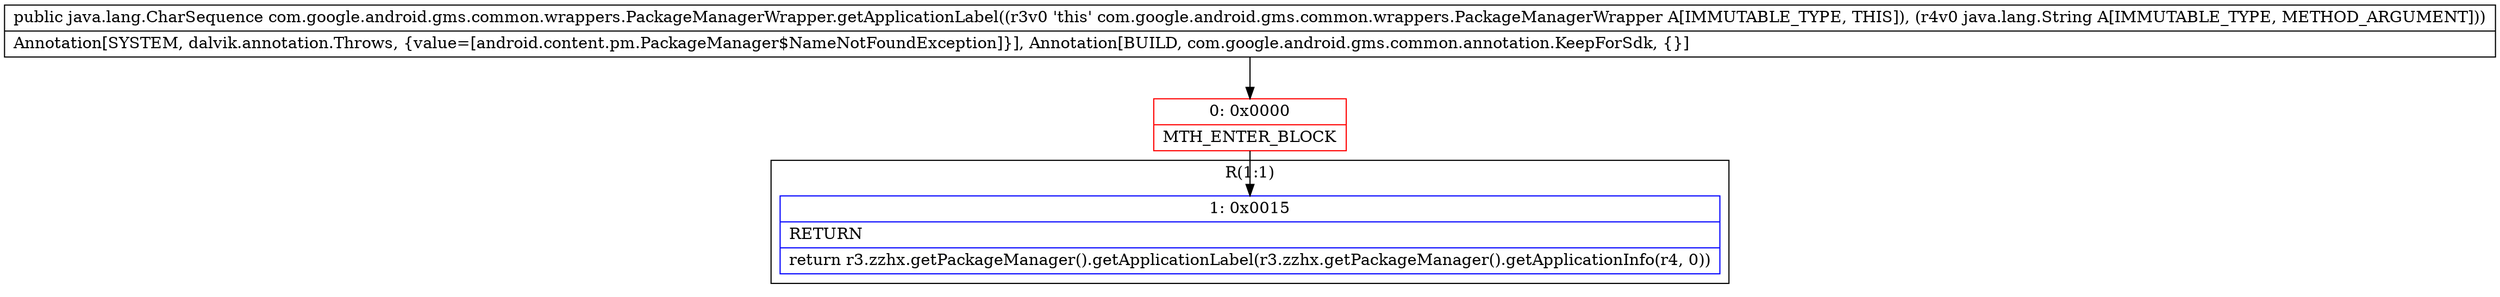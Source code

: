 digraph "CFG forcom.google.android.gms.common.wrappers.PackageManagerWrapper.getApplicationLabel(Ljava\/lang\/String;)Ljava\/lang\/CharSequence;" {
subgraph cluster_Region_1952327399 {
label = "R(1:1)";
node [shape=record,color=blue];
Node_1 [shape=record,label="{1\:\ 0x0015|RETURN\l|return r3.zzhx.getPackageManager().getApplicationLabel(r3.zzhx.getPackageManager().getApplicationInfo(r4, 0))\l}"];
}
Node_0 [shape=record,color=red,label="{0\:\ 0x0000|MTH_ENTER_BLOCK\l}"];
MethodNode[shape=record,label="{public java.lang.CharSequence com.google.android.gms.common.wrappers.PackageManagerWrapper.getApplicationLabel((r3v0 'this' com.google.android.gms.common.wrappers.PackageManagerWrapper A[IMMUTABLE_TYPE, THIS]), (r4v0 java.lang.String A[IMMUTABLE_TYPE, METHOD_ARGUMENT]))  | Annotation[SYSTEM, dalvik.annotation.Throws, \{value=[android.content.pm.PackageManager$NameNotFoundException]\}], Annotation[BUILD, com.google.android.gms.common.annotation.KeepForSdk, \{\}]\l}"];
MethodNode -> Node_0;
Node_0 -> Node_1;
}

